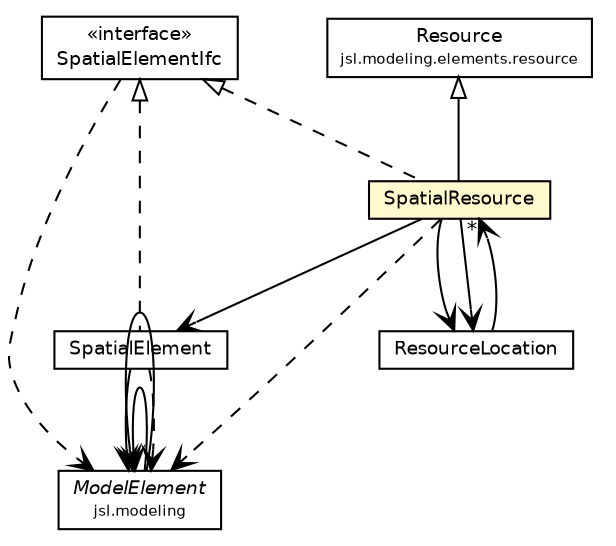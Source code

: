 #!/usr/local/bin/dot
#
# Class diagram 
# Generated by UMLGraph version 5.4 (http://www.umlgraph.org/)
#

digraph G {
	edge [fontname="Helvetica",fontsize=10,labelfontname="Helvetica",labelfontsize=10];
	node [fontname="Helvetica",fontsize=10,shape=plaintext];
	nodesep=0.25;
	ranksep=0.5;
	// jsl.modeling.ModelElement
	c188224 [label=<<table title="jsl.modeling.ModelElement" border="0" cellborder="1" cellspacing="0" cellpadding="2" port="p" href="../../ModelElement.html">
		<tr><td><table border="0" cellspacing="0" cellpadding="1">
<tr><td align="center" balign="center"><font face="Helvetica-Oblique"> ModelElement </font></td></tr>
<tr><td align="center" balign="center"><font point-size="7.0"> jsl.modeling </font></td></tr>
		</table></td></tr>
		</table>>, URL="../../ModelElement.html", fontname="Helvetica", fontcolor="black", fontsize=9.0];
	// jsl.modeling.elements.resource.Resource
	c188330 [label=<<table title="jsl.modeling.elements.resource.Resource" border="0" cellborder="1" cellspacing="0" cellpadding="2" port="p" href="../resource/Resource.html">
		<tr><td><table border="0" cellspacing="0" cellpadding="1">
<tr><td align="center" balign="center"> Resource </td></tr>
<tr><td align="center" balign="center"><font point-size="7.0"> jsl.modeling.elements.resource </font></td></tr>
		</table></td></tr>
		</table>>, URL="../resource/Resource.html", fontname="Helvetica", fontcolor="black", fontsize=9.0];
	// jsl.modeling.elements.spatial.SpatialResource
	c188380 [label=<<table title="jsl.modeling.elements.spatial.SpatialResource" border="0" cellborder="1" cellspacing="0" cellpadding="2" port="p" bgcolor="lemonChiffon" href="./SpatialResource.html">
		<tr><td><table border="0" cellspacing="0" cellpadding="1">
<tr><td align="center" balign="center"> SpatialResource </td></tr>
		</table></td></tr>
		</table>>, URL="./SpatialResource.html", fontname="Helvetica", fontcolor="black", fontsize=9.0];
	// jsl.modeling.elements.spatial.SpatialElementIfc
	c188383 [label=<<table title="jsl.modeling.elements.spatial.SpatialElementIfc" border="0" cellborder="1" cellspacing="0" cellpadding="2" port="p" href="./SpatialElementIfc.html">
		<tr><td><table border="0" cellspacing="0" cellpadding="1">
<tr><td align="center" balign="center"> &#171;interface&#187; </td></tr>
<tr><td align="center" balign="center"> SpatialElementIfc </td></tr>
		</table></td></tr>
		</table>>, URL="./SpatialElementIfc.html", fontname="Helvetica", fontcolor="black", fontsize=9.0];
	// jsl.modeling.elements.spatial.SpatialElement
	c188384 [label=<<table title="jsl.modeling.elements.spatial.SpatialElement" border="0" cellborder="1" cellspacing="0" cellpadding="2" port="p" href="./SpatialElement.html">
		<tr><td><table border="0" cellspacing="0" cellpadding="1">
<tr><td align="center" balign="center"> SpatialElement </td></tr>
		</table></td></tr>
		</table>>, URL="./SpatialElement.html", fontname="Helvetica", fontcolor="black", fontsize=9.0];
	// jsl.modeling.elements.spatial.ResourceLocation
	c188385 [label=<<table title="jsl.modeling.elements.spatial.ResourceLocation" border="0" cellborder="1" cellspacing="0" cellpadding="2" port="p" href="./ResourceLocation.html">
		<tr><td><table border="0" cellspacing="0" cellpadding="1">
<tr><td align="center" balign="center"> ResourceLocation </td></tr>
		</table></td></tr>
		</table>>, URL="./ResourceLocation.html", fontname="Helvetica", fontcolor="black", fontsize=9.0];
	//jsl.modeling.elements.spatial.SpatialResource extends jsl.modeling.elements.resource.Resource
	c188330:p -> c188380:p [dir=back,arrowtail=empty];
	//jsl.modeling.elements.spatial.SpatialResource implements jsl.modeling.elements.spatial.SpatialElementIfc
	c188383:p -> c188380:p [dir=back,arrowtail=empty,style=dashed];
	//jsl.modeling.elements.spatial.SpatialElement implements jsl.modeling.elements.spatial.SpatialElementIfc
	c188383:p -> c188384:p [dir=back,arrowtail=empty,style=dashed];
	// jsl.modeling.ModelElement NAVASSOC jsl.modeling.ModelElement
	c188224:p -> c188224:p [taillabel="", label="", headlabel="*", fontname="Helvetica", fontcolor="black", fontsize=10.0, color="black", arrowhead=open];
	// jsl.modeling.ModelElement NAVASSOC jsl.modeling.ModelElement
	c188224:p -> c188224:p [taillabel="", label="", headlabel="", fontname="Helvetica", fontcolor="black", fontsize=10.0, color="black", arrowhead=open];
	// jsl.modeling.elements.spatial.SpatialResource NAVASSOC jsl.modeling.elements.spatial.SpatialElement
	c188380:p -> c188384:p [taillabel="", label="", headlabel="", fontname="Helvetica", fontcolor="black", fontsize=10.0, color="black", arrowhead=open];
	// jsl.modeling.elements.spatial.SpatialResource NAVASSOC jsl.modeling.elements.spatial.ResourceLocation
	c188380:p -> c188385:p [taillabel="", label="", headlabel="", fontname="Helvetica", fontcolor="black", fontsize=10.0, color="black", arrowhead=open];
	// jsl.modeling.elements.spatial.SpatialResource NAVASSOC jsl.modeling.elements.spatial.ResourceLocation
	c188380:p -> c188385:p [taillabel="", label="", headlabel="", fontname="Helvetica", fontcolor="black", fontsize=10.0, color="black", arrowhead=open];
	// jsl.modeling.elements.spatial.SpatialElement NAVASSOC jsl.modeling.ModelElement
	c188384:p -> c188224:p [taillabel="", label="", headlabel="", fontname="Helvetica", fontcolor="black", fontsize=10.0, color="black", arrowhead=open];
	// jsl.modeling.elements.spatial.ResourceLocation NAVASSOC jsl.modeling.elements.spatial.SpatialResource
	c188385:p -> c188380:p [taillabel="", label="", headlabel="*", fontname="Helvetica", fontcolor="black", fontsize=10.0, color="black", arrowhead=open];
	// jsl.modeling.elements.spatial.SpatialResource DEPEND jsl.modeling.ModelElement
	c188380:p -> c188224:p [taillabel="", label="", headlabel="", fontname="Helvetica", fontcolor="black", fontsize=10.0, color="black", arrowhead=open, style=dashed];
	// jsl.modeling.elements.spatial.SpatialElementIfc DEPEND jsl.modeling.ModelElement
	c188383:p -> c188224:p [taillabel="", label="", headlabel="", fontname="Helvetica", fontcolor="black", fontsize=10.0, color="black", arrowhead=open, style=dashed];
	// jsl.modeling.elements.spatial.SpatialElement DEPEND jsl.modeling.ModelElement
	c188384:p -> c188224:p [taillabel="", label="", headlabel="", fontname="Helvetica", fontcolor="black", fontsize=10.0, color="black", arrowhead=open, style=dashed];
}

